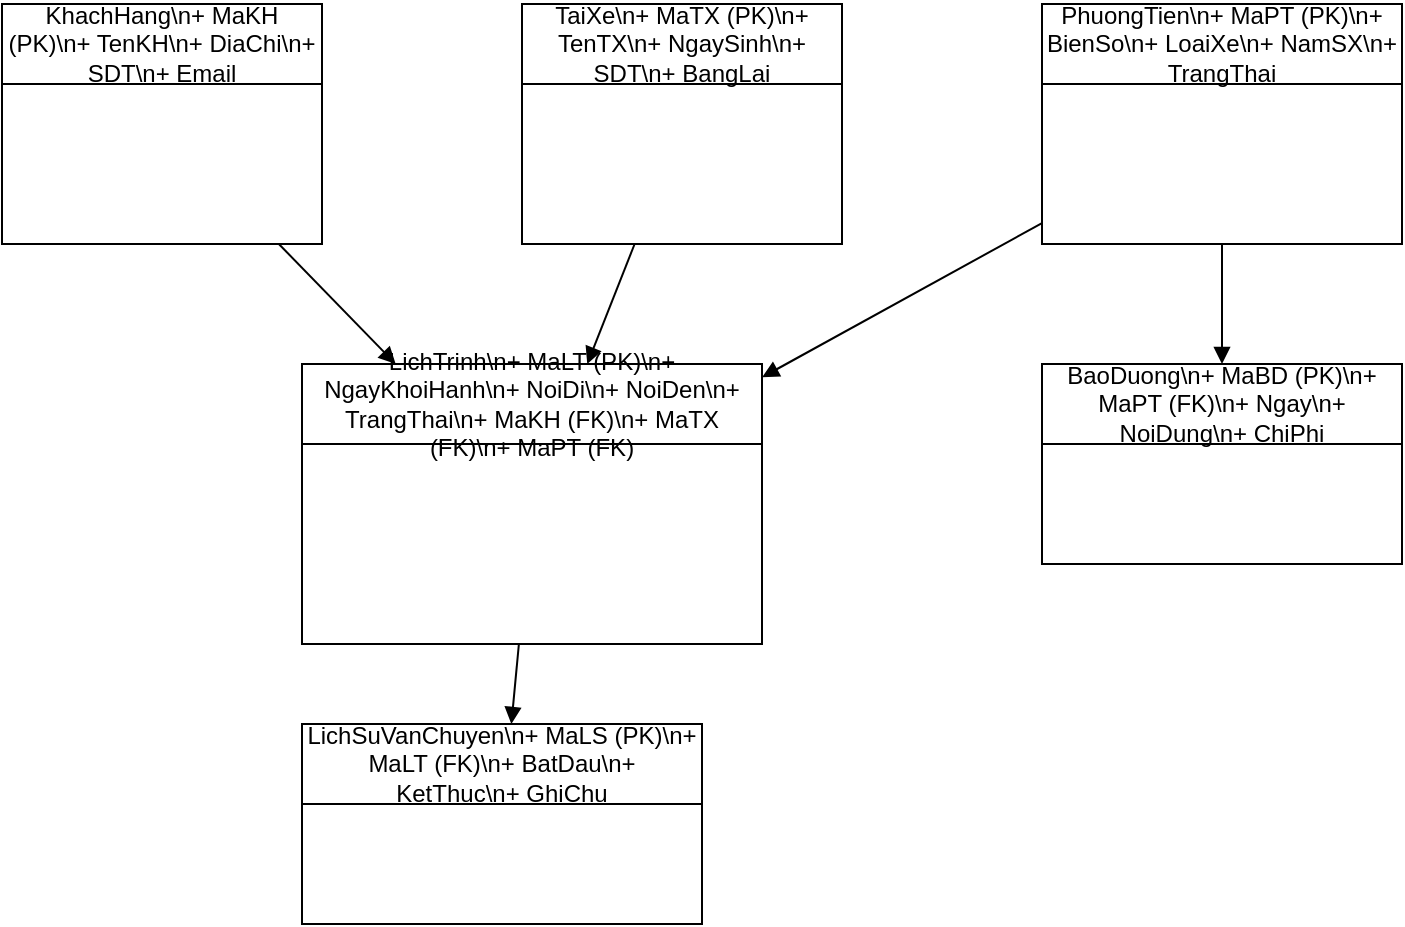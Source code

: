 <mxfile>
  <diagram name="ER Quản lý công ty vận tải" id="W5LhD3ZL9qghJ1WzOVP6">
    <mxGraphModel dx="1166" dy="625" grid="1" gridSize="10" guides="1" tooltips="1" connect="1" arrows="1" fold="1" page="1" pageScale="1" pageWidth="827" pageHeight="1169" math="0" shadow="0">
      <root>
        <mxCell id="0"/>
        <mxCell id="1" parent="0"/>
        
        <!-- KhachHang -->
        <mxCell id="KH" value="KhachHang\n+ MaKH (PK)\n+ TenKH\n+ DiaChi\n+ SDT\n+ Email" style="shape=swimlane;whiteSpace=wrap;html=1;" vertex="1" parent="1">
          <mxGeometry x="40" y="40" width="160" height="120" as="geometry"/>
        </mxCell>

        <!-- TaiXe -->
        <mxCell id="TX" value="TaiXe\n+ MaTX (PK)\n+ TenTX\n+ NgaySinh\n+ SDT\n+ BangLai" style="shape=swimlane;whiteSpace=wrap;html=1;" vertex="1" parent="1">
          <mxGeometry x="300" y="40" width="160" height="120" as="geometry"/>
        </mxCell>

        <!-- PhuongTien -->
        <mxCell id="PT" value="PhuongTien\n+ MaPT (PK)\n+ BienSo\n+ LoaiXe\n+ NamSX\n+ TrangThai" style="shape=swimlane;whiteSpace=wrap;html=1;" vertex="1" parent="1">
          <mxGeometry x="560" y="40" width="180" height="120" as="geometry"/>
        </mxCell>

        <!-- LichTrinh -->
        <mxCell id="LT" value="LichTrinh\n+ MaLT (PK)\n+ NgayKhoiHanh\n+ NoiDi\n+ NoiDen\n+ TrangThai\n+ MaKH (FK)\n+ MaTX (FK)\n+ MaPT (FK)" style="shape=swimlane;whiteSpace=wrap;html=1;" vertex="1" parent="1">
          <mxGeometry x="190" y="220" width="230" height="140" as="geometry"/>
        </mxCell>

        <!-- LichSuVanChuyen -->
        <mxCell id="LS" value="LichSuVanChuyen\n+ MaLS (PK)\n+ MaLT (FK)\n+ BatDau\n+ KetThuc\n+ GhiChu" style="shape=swimlane;whiteSpace=wrap;html=1;" vertex="1" parent="1">
          <mxGeometry x="190" y="400" width="200" height="100" as="geometry"/>
        </mxCell>

        <!-- BaoDuong -->
        <mxCell id="BD" value="BaoDuong\n+ MaBD (PK)\n+ MaPT (FK)\n+ Ngay\n+ NoiDung\n+ ChiPhi" style="shape=swimlane;whiteSpace=wrap;html=1;" vertex="1" parent="1">
          <mxGeometry x="560" y="220" width="180" height="100" as="geometry"/>
        </mxCell>

        <!-- Edges -->
        <mxCell id="e1" style="endArrow=block;html=1;" edge="1" parent="1" source="KH" target="LT">
          <mxGeometry relative="1" as="geometry"/>
        </mxCell>
        <mxCell id="e2" style="endArrow=block;html=1;" edge="1" parent="1" source="TX" target="LT">
          <mxGeometry relative="1" as="geometry"/>
        </mxCell>
        <mxCell id="e3" style="endArrow=block;html=1;" edge="1" parent="1" source="PT" target="LT">
          <mxGeometry relative="1" as="geometry"/>
        </mxCell>
        <mxCell id="e4" style="endArrow=block;html=1;" edge="1" parent="1" source="LT" target="LS">
          <mxGeometry relative="1" as="geometry"/>
        </mxCell>
        <mxCell id="e5" style="endArrow=block;html=1;" edge="1" parent="1" source="PT" target="BD">
          <mxGeometry relative="1" as="geometry"/>
        </mxCell>
      </root>
    </mxGraphModel>
  </diagram>
</mxfile>
